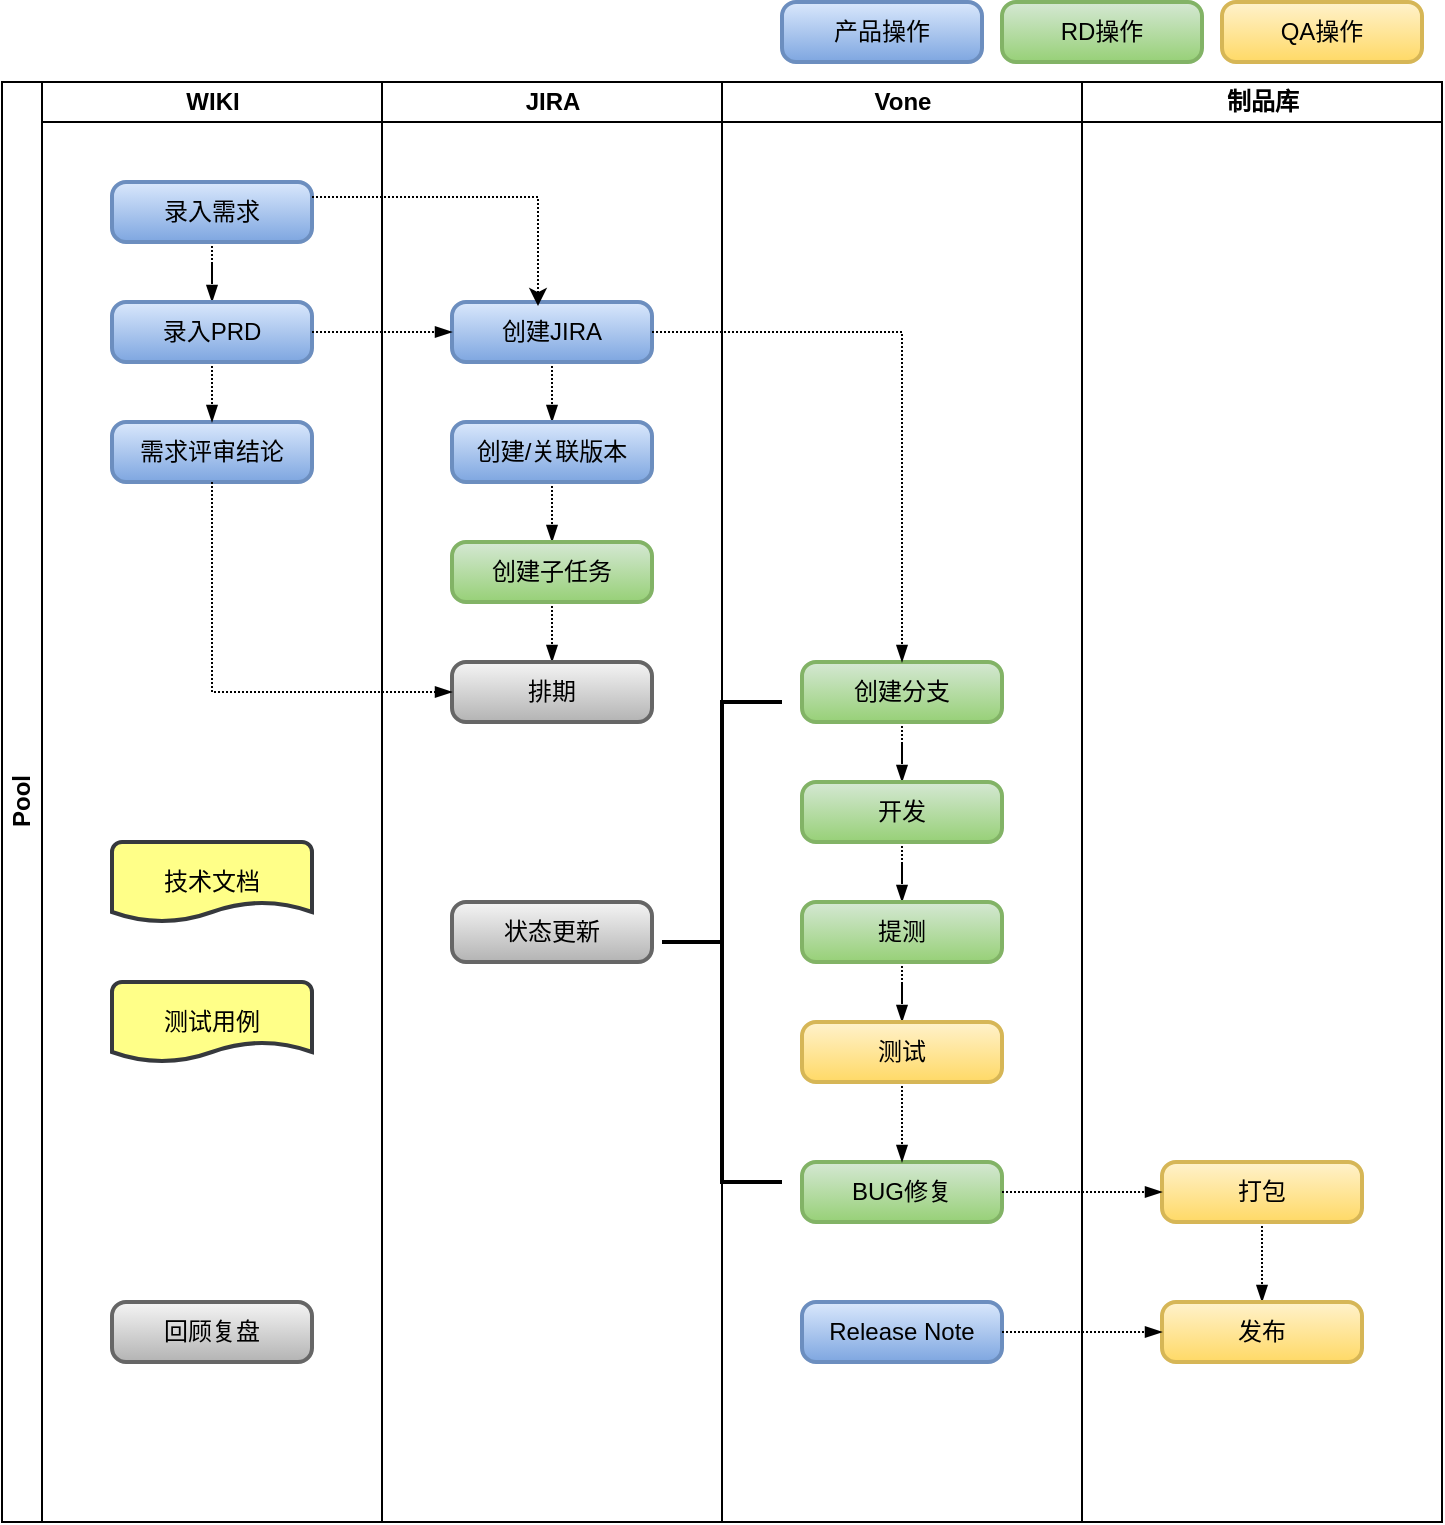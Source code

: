 <mxfile version="13.8.0" type="github"><diagram id="awIXy-unQk1fSzhUkCUH" name="Page-1"><mxGraphModel dx="868" dy="1571" grid="1" gridSize="10" guides="1" tooltips="1" connect="1" arrows="1" fold="1" page="1" pageScale="1" pageWidth="827" pageHeight="1169" background="#FFFFFF" math="0" shadow="0"><root><mxCell id="0"/><mxCell id="1" parent="0"/><mxCell id="ENOQof0FkaaBj1DDEMMl-1" value="Pool" style="swimlane;html=1;childLayout=stackLayout;resizeParent=1;resizeParentMax=0;startSize=20;horizontal=0;horizontalStack=1;" parent="1" vertex="1"><mxGeometry x="100" y="-10" width="540" height="720" as="geometry"/></mxCell><mxCell id="ENOQof0FkaaBj1DDEMMl-2" value="WIKI" style="swimlane;html=1;startSize=20;" parent="ENOQof0FkaaBj1DDEMMl-1" vertex="1"><mxGeometry x="20" width="170" height="720" as="geometry"/></mxCell><mxCell id="ENOQof0FkaaBj1DDEMMl-59" value="测试用例" style="strokeWidth=2;html=1;shape=mxgraph.flowchart.document2;whiteSpace=wrap;size=0.25;fillColor=#ffff88;strokeColor=#36393d;" parent="ENOQof0FkaaBj1DDEMMl-2" vertex="1"><mxGeometry x="35" y="450" width="100" height="40" as="geometry"/></mxCell><mxCell id="ENOQof0FkaaBj1DDEMMl-13" value="需求评审结论" style="rounded=1;whiteSpace=wrap;html=1;absoluteArcSize=1;arcSize=14;strokeWidth=2;fillColor=#dae8fc;strokeColor=#6c8ebf;gradientColor=#7ea6e0;" parent="ENOQof0FkaaBj1DDEMMl-2" vertex="1"><mxGeometry x="35" y="170" width="100" height="30" as="geometry"/></mxCell><mxCell id="ENOQof0FkaaBj1DDEMMl-39" style="edgeStyle=orthogonalEdgeStyle;rounded=0;orthogonalLoop=1;jettySize=auto;html=1;dashed=1;endArrow=blockThin;endFill=1;dashPattern=1 1;" parent="ENOQof0FkaaBj1DDEMMl-2" source="ENOQof0FkaaBj1DDEMMl-8" target="ENOQof0FkaaBj1DDEMMl-9" edge="1"><mxGeometry relative="1" as="geometry"/></mxCell><mxCell id="ENOQof0FkaaBj1DDEMMl-8" value="录入需求" style="rounded=1;whiteSpace=wrap;html=1;absoluteArcSize=1;arcSize=14;strokeWidth=2;fillColor=#dae8fc;strokeColor=#6c8ebf;gradientColor=#7ea6e0;" parent="ENOQof0FkaaBj1DDEMMl-2" vertex="1"><mxGeometry x="35" y="50" width="100" height="30" as="geometry"/></mxCell><mxCell id="ENOQof0FkaaBj1DDEMMl-41" style="edgeStyle=orthogonalEdgeStyle;rounded=0;orthogonalLoop=1;jettySize=auto;html=1;exitX=0.5;exitY=1;exitDx=0;exitDy=0;entryX=0.5;entryY=0;entryDx=0;entryDy=0;dashed=1;endArrow=blockThin;endFill=1;dashPattern=1 1;" parent="ENOQof0FkaaBj1DDEMMl-2" source="ENOQof0FkaaBj1DDEMMl-9" target="ENOQof0FkaaBj1DDEMMl-13" edge="1"><mxGeometry relative="1" as="geometry"/></mxCell><mxCell id="ENOQof0FkaaBj1DDEMMl-9" value="录入PRD" style="rounded=1;whiteSpace=wrap;html=1;absoluteArcSize=1;arcSize=14;strokeWidth=2;fillColor=#dae8fc;strokeColor=#6c8ebf;gradientColor=#7ea6e0;" parent="ENOQof0FkaaBj1DDEMMl-2" vertex="1"><mxGeometry x="35" y="110" width="100" height="30" as="geometry"/></mxCell><mxCell id="ENOQof0FkaaBj1DDEMMl-37" value="回顾复盘" style="rounded=1;whiteSpace=wrap;html=1;absoluteArcSize=1;arcSize=14;strokeWidth=2;gradientColor=#b3b3b3;fillColor=#f5f5f5;strokeColor=#666666;" parent="ENOQof0FkaaBj1DDEMMl-2" vertex="1"><mxGeometry x="35" y="610" width="100" height="30" as="geometry"/></mxCell><mxCell id="ENOQof0FkaaBj1DDEMMl-58" value="技术文档" style="strokeWidth=2;html=1;shape=mxgraph.flowchart.document2;whiteSpace=wrap;size=0.25;fillColor=#ffff88;strokeColor=#36393d;" parent="ENOQof0FkaaBj1DDEMMl-2" vertex="1"><mxGeometry x="35" y="380" width="100" height="40" as="geometry"/></mxCell><mxCell id="ENOQof0FkaaBj1DDEMMl-3" value="JIRA" style="swimlane;html=1;startSize=20;" parent="ENOQof0FkaaBj1DDEMMl-1" vertex="1"><mxGeometry x="190" width="170" height="720" as="geometry"/></mxCell><mxCell id="ENOQof0FkaaBj1DDEMMl-44" style="edgeStyle=orthogonalEdgeStyle;rounded=0;orthogonalLoop=1;jettySize=auto;html=1;exitX=0.5;exitY=1;exitDx=0;exitDy=0;entryX=0.5;entryY=0;entryDx=0;entryDy=0;dashed=1;endArrow=blockThin;endFill=1;dashPattern=1 1;" parent="ENOQof0FkaaBj1DDEMMl-3" source="ENOQof0FkaaBj1DDEMMl-14" target="ENOQof0FkaaBj1DDEMMl-17" edge="1"><mxGeometry relative="1" as="geometry"/></mxCell><mxCell id="ENOQof0FkaaBj1DDEMMl-14" value="创建JIRA" style="rounded=1;whiteSpace=wrap;html=1;absoluteArcSize=1;arcSize=14;strokeWidth=2;fillColor=#dae8fc;strokeColor=#6c8ebf;gradientColor=#7ea6e0;" parent="ENOQof0FkaaBj1DDEMMl-3" vertex="1"><mxGeometry x="35" y="110" width="100" height="30" as="geometry"/></mxCell><mxCell id="ENOQof0FkaaBj1DDEMMl-45" style="edgeStyle=orthogonalEdgeStyle;rounded=0;orthogonalLoop=1;jettySize=auto;html=1;exitX=0.5;exitY=1;exitDx=0;exitDy=0;entryX=0.5;entryY=0;entryDx=0;entryDy=0;dashed=1;endArrow=blockThin;endFill=1;dashPattern=1 1;" parent="ENOQof0FkaaBj1DDEMMl-3" source="ENOQof0FkaaBj1DDEMMl-17" target="ENOQof0FkaaBj1DDEMMl-15" edge="1"><mxGeometry relative="1" as="geometry"/></mxCell><mxCell id="ENOQof0FkaaBj1DDEMMl-17" value="创建/关联版本" style="rounded=1;whiteSpace=wrap;html=1;absoluteArcSize=1;arcSize=14;strokeWidth=2;fillColor=#dae8fc;strokeColor=#6c8ebf;gradientColor=#7ea6e0;" parent="ENOQof0FkaaBj1DDEMMl-3" vertex="1"><mxGeometry x="35" y="170" width="100" height="30" as="geometry"/></mxCell><mxCell id="ENOQof0FkaaBj1DDEMMl-46" style="edgeStyle=orthogonalEdgeStyle;rounded=0;orthogonalLoop=1;jettySize=auto;html=1;exitX=0.5;exitY=1;exitDx=0;exitDy=0;entryX=0.5;entryY=0;entryDx=0;entryDy=0;dashed=1;endArrow=blockThin;endFill=1;dashPattern=1 1;" parent="ENOQof0FkaaBj1DDEMMl-3" source="ENOQof0FkaaBj1DDEMMl-15" target="ENOQof0FkaaBj1DDEMMl-16" edge="1"><mxGeometry relative="1" as="geometry"/></mxCell><mxCell id="ENOQof0FkaaBj1DDEMMl-15" value="创建子任务" style="rounded=1;whiteSpace=wrap;html=1;absoluteArcSize=1;arcSize=14;strokeWidth=2;fillColor=#d5e8d4;strokeColor=#82b366;gradientColor=#97d077;" parent="ENOQof0FkaaBj1DDEMMl-3" vertex="1"><mxGeometry x="35" y="230" width="100" height="30" as="geometry"/></mxCell><mxCell id="ENOQof0FkaaBj1DDEMMl-16" value="排期" style="rounded=1;whiteSpace=wrap;html=1;absoluteArcSize=1;arcSize=14;strokeWidth=2;gradientColor=#b3b3b3;fillColor=#f5f5f5;strokeColor=#666666;" parent="ENOQof0FkaaBj1DDEMMl-3" vertex="1"><mxGeometry x="35" y="290" width="100" height="30" as="geometry"/></mxCell><mxCell id="ENOQof0FkaaBj1DDEMMl-34" value="状态更新" style="rounded=1;whiteSpace=wrap;html=1;absoluteArcSize=1;arcSize=14;strokeWidth=2;gradientColor=#b3b3b3;fillColor=#f5f5f5;strokeColor=#666666;" parent="ENOQof0FkaaBj1DDEMMl-3" vertex="1"><mxGeometry x="35" y="410" width="100" height="30" as="geometry"/></mxCell><mxCell id="ENOQof0FkaaBj1DDEMMl-4" value="Vone" style="swimlane;html=1;startSize=20;" parent="ENOQof0FkaaBj1DDEMMl-1" vertex="1"><mxGeometry x="360" width="180" height="720" as="geometry"/></mxCell><mxCell id="ENOQof0FkaaBj1DDEMMl-38" value="BUG修复" style="rounded=1;whiteSpace=wrap;html=1;absoluteArcSize=1;arcSize=14;strokeWidth=2;fillColor=#d5e8d4;strokeColor=#82b366;gradientColor=#97d077;" parent="ENOQof0FkaaBj1DDEMMl-4" vertex="1"><mxGeometry x="40" y="540" width="100" height="30" as="geometry"/></mxCell><mxCell id="ENOQof0FkaaBj1DDEMMl-49" style="edgeStyle=orthogonalEdgeStyle;rounded=0;orthogonalLoop=1;jettySize=auto;html=1;dashed=1;endArrow=blockThin;endFill=1;dashPattern=1 1;" parent="ENOQof0FkaaBj1DDEMMl-4" source="ENOQof0FkaaBj1DDEMMl-18" target="ENOQof0FkaaBj1DDEMMl-20" edge="1"><mxGeometry relative="1" as="geometry"/></mxCell><mxCell id="ENOQof0FkaaBj1DDEMMl-18" value="创建分支" style="rounded=1;whiteSpace=wrap;html=1;absoluteArcSize=1;arcSize=14;strokeWidth=2;fillColor=#d5e8d4;strokeColor=#82b366;gradientColor=#97d077;" parent="ENOQof0FkaaBj1DDEMMl-4" vertex="1"><mxGeometry x="40" y="290" width="100" height="30" as="geometry"/></mxCell><mxCell id="ENOQof0FkaaBj1DDEMMl-50" style="edgeStyle=orthogonalEdgeStyle;rounded=0;orthogonalLoop=1;jettySize=auto;html=1;dashed=1;endArrow=blockThin;endFill=1;dashPattern=1 1;" parent="ENOQof0FkaaBj1DDEMMl-4" source="ENOQof0FkaaBj1DDEMMl-20" target="ENOQof0FkaaBj1DDEMMl-24" edge="1"><mxGeometry relative="1" as="geometry"/></mxCell><mxCell id="ENOQof0FkaaBj1DDEMMl-20" value="开发" style="rounded=1;whiteSpace=wrap;html=1;absoluteArcSize=1;arcSize=14;strokeWidth=2;fillColor=#d5e8d4;strokeColor=#82b366;gradientColor=#97d077;" parent="ENOQof0FkaaBj1DDEMMl-4" vertex="1"><mxGeometry x="40" y="350" width="100" height="30" as="geometry"/></mxCell><mxCell id="ENOQof0FkaaBj1DDEMMl-51" style="edgeStyle=orthogonalEdgeStyle;rounded=0;orthogonalLoop=1;jettySize=auto;html=1;entryX=0.5;entryY=0;entryDx=0;entryDy=0;dashed=1;endArrow=blockThin;endFill=1;dashPattern=1 1;" parent="ENOQof0FkaaBj1DDEMMl-4" source="ENOQof0FkaaBj1DDEMMl-24" target="ENOQof0FkaaBj1DDEMMl-25" edge="1"><mxGeometry relative="1" as="geometry"/></mxCell><mxCell id="ENOQof0FkaaBj1DDEMMl-24" value="提测" style="rounded=1;whiteSpace=wrap;html=1;absoluteArcSize=1;arcSize=14;strokeWidth=2;fillColor=#d5e8d4;strokeColor=#82b366;gradientColor=#97d077;" parent="ENOQof0FkaaBj1DDEMMl-4" vertex="1"><mxGeometry x="40" y="410" width="100" height="30" as="geometry"/></mxCell><mxCell id="ENOQof0FkaaBj1DDEMMl-52" style="edgeStyle=orthogonalEdgeStyle;rounded=0;orthogonalLoop=1;jettySize=auto;html=1;entryX=0.5;entryY=0;entryDx=0;entryDy=0;dashed=1;endArrow=blockThin;endFill=1;dashPattern=1 1;" parent="ENOQof0FkaaBj1DDEMMl-4" source="ENOQof0FkaaBj1DDEMMl-25" target="ENOQof0FkaaBj1DDEMMl-38" edge="1"><mxGeometry relative="1" as="geometry"/></mxCell><mxCell id="ENOQof0FkaaBj1DDEMMl-25" value="测试" style="rounded=1;whiteSpace=wrap;html=1;absoluteArcSize=1;arcSize=14;strokeWidth=2;fillColor=#fff2cc;strokeColor=#d6b656;gradientColor=#ffd966;" parent="ENOQof0FkaaBj1DDEMMl-4" vertex="1"><mxGeometry x="40" y="470" width="100" height="30" as="geometry"/></mxCell><mxCell id="ENOQof0FkaaBj1DDEMMl-33" value="Release Note" style="rounded=1;whiteSpace=wrap;html=1;absoluteArcSize=1;arcSize=14;strokeWidth=2;fillColor=#dae8fc;strokeColor=#6c8ebf;gradientColor=#7ea6e0;" parent="ENOQof0FkaaBj1DDEMMl-4" vertex="1"><mxGeometry x="40" y="610" width="100" height="30" as="geometry"/></mxCell><mxCell id="ENOQof0FkaaBj1DDEMMl-74" value="" style="strokeWidth=2;html=1;shape=mxgraph.flowchart.annotation_2;align=left;labelPosition=right;pointerEvents=1;" parent="ENOQof0FkaaBj1DDEMMl-4" vertex="1"><mxGeometry x="-30" y="310" width="60" height="240" as="geometry"/></mxCell><mxCell id="ENOQof0FkaaBj1DDEMMl-42" style="edgeStyle=orthogonalEdgeStyle;rounded=0;orthogonalLoop=1;jettySize=auto;html=1;exitX=1;exitY=0.25;exitDx=0;exitDy=0;entryX=0.43;entryY=0.067;entryDx=0;entryDy=0;entryPerimeter=0;dashed=1;dashPattern=1 1;" parent="ENOQof0FkaaBj1DDEMMl-1" source="ENOQof0FkaaBj1DDEMMl-8" target="ENOQof0FkaaBj1DDEMMl-14" edge="1"><mxGeometry relative="1" as="geometry"/></mxCell><mxCell id="ENOQof0FkaaBj1DDEMMl-43" style="edgeStyle=orthogonalEdgeStyle;rounded=0;orthogonalLoop=1;jettySize=auto;html=1;exitX=1;exitY=0.5;exitDx=0;exitDy=0;dashed=1;endArrow=blockThin;endFill=1;dashPattern=1 1;" parent="ENOQof0FkaaBj1DDEMMl-1" source="ENOQof0FkaaBj1DDEMMl-9" target="ENOQof0FkaaBj1DDEMMl-14" edge="1"><mxGeometry relative="1" as="geometry"/></mxCell><mxCell id="ENOQof0FkaaBj1DDEMMl-47" style="edgeStyle=orthogonalEdgeStyle;rounded=0;orthogonalLoop=1;jettySize=auto;html=1;exitX=0.5;exitY=1;exitDx=0;exitDy=0;entryX=0;entryY=0.5;entryDx=0;entryDy=0;dashed=1;endArrow=blockThin;endFill=1;dashPattern=1 1;" parent="ENOQof0FkaaBj1DDEMMl-1" source="ENOQof0FkaaBj1DDEMMl-13" target="ENOQof0FkaaBj1DDEMMl-16" edge="1"><mxGeometry relative="1" as="geometry"/></mxCell><mxCell id="ENOQof0FkaaBj1DDEMMl-48" style="edgeStyle=orthogonalEdgeStyle;rounded=0;orthogonalLoop=1;jettySize=auto;html=1;exitX=1;exitY=0.5;exitDx=0;exitDy=0;entryX=0.5;entryY=0;entryDx=0;entryDy=0;dashed=1;endArrow=blockThin;endFill=1;dashPattern=1 1;" parent="ENOQof0FkaaBj1DDEMMl-1" source="ENOQof0FkaaBj1DDEMMl-14" target="ENOQof0FkaaBj1DDEMMl-18" edge="1"><mxGeometry relative="1" as="geometry"/></mxCell><mxCell id="ENOQof0FkaaBj1DDEMMl-26" value="制品库" style="swimlane;html=1;startSize=20;" parent="1" vertex="1"><mxGeometry x="640" y="-10" width="180" height="720" as="geometry"/></mxCell><mxCell id="ENOQof0FkaaBj1DDEMMl-55" style="edgeStyle=orthogonalEdgeStyle;rounded=0;orthogonalLoop=1;jettySize=auto;html=1;entryX=0.5;entryY=0;entryDx=0;entryDy=0;dashed=1;endArrow=blockThin;endFill=1;dashPattern=1 1;" parent="ENOQof0FkaaBj1DDEMMl-26" source="ENOQof0FkaaBj1DDEMMl-31" target="ENOQof0FkaaBj1DDEMMl-32" edge="1"><mxGeometry relative="1" as="geometry"/></mxCell><mxCell id="ENOQof0FkaaBj1DDEMMl-31" value="打包" style="rounded=1;whiteSpace=wrap;html=1;absoluteArcSize=1;arcSize=14;strokeWidth=2;fillColor=#fff2cc;strokeColor=#d6b656;gradientColor=#ffd966;" parent="ENOQof0FkaaBj1DDEMMl-26" vertex="1"><mxGeometry x="40" y="540" width="100" height="30" as="geometry"/></mxCell><mxCell id="ENOQof0FkaaBj1DDEMMl-32" value="发布" style="rounded=1;whiteSpace=wrap;html=1;absoluteArcSize=1;arcSize=14;strokeWidth=2;fillColor=#fff2cc;strokeColor=#d6b656;gradientColor=#ffd966;" parent="ENOQof0FkaaBj1DDEMMl-26" vertex="1"><mxGeometry x="40" y="610" width="100" height="30" as="geometry"/></mxCell><mxCell id="ENOQof0FkaaBj1DDEMMl-54" style="edgeStyle=orthogonalEdgeStyle;rounded=0;orthogonalLoop=1;jettySize=auto;html=1;entryX=0;entryY=0.5;entryDx=0;entryDy=0;dashed=1;endArrow=blockThin;endFill=1;dashPattern=1 1;" parent="1" source="ENOQof0FkaaBj1DDEMMl-38" target="ENOQof0FkaaBj1DDEMMl-31" edge="1"><mxGeometry relative="1" as="geometry"/></mxCell><mxCell id="ENOQof0FkaaBj1DDEMMl-57" style="edgeStyle=orthogonalEdgeStyle;rounded=0;orthogonalLoop=1;jettySize=auto;html=1;entryX=0;entryY=0.5;entryDx=0;entryDy=0;dashed=1;endArrow=blockThin;endFill=1;dashPattern=1 1;" parent="1" source="ENOQof0FkaaBj1DDEMMl-33" target="ENOQof0FkaaBj1DDEMMl-32" edge="1"><mxGeometry relative="1" as="geometry"/></mxCell><mxCell id="ENOQof0FkaaBj1DDEMMl-69" value="产品操作" style="rounded=1;whiteSpace=wrap;html=1;absoluteArcSize=1;arcSize=14;strokeWidth=2;fillColor=#dae8fc;strokeColor=#6c8ebf;gradientColor=#7ea6e0;" parent="1" vertex="1"><mxGeometry x="490" y="-50" width="100" height="30" as="geometry"/></mxCell><mxCell id="ENOQof0FkaaBj1DDEMMl-70" value="RD操作" style="rounded=1;whiteSpace=wrap;html=1;absoluteArcSize=1;arcSize=14;strokeWidth=2;fillColor=#d5e8d4;strokeColor=#82b366;gradientColor=#97d077;" parent="1" vertex="1"><mxGeometry x="600" y="-50" width="100" height="30" as="geometry"/></mxCell><mxCell id="ENOQof0FkaaBj1DDEMMl-73" value="QA操作" style="rounded=1;whiteSpace=wrap;html=1;absoluteArcSize=1;arcSize=14;strokeWidth=2;fillColor=#fff2cc;strokeColor=#d6b656;gradientColor=#ffd966;" parent="1" vertex="1"><mxGeometry x="710" y="-50" width="100" height="30" as="geometry"/></mxCell></root></mxGraphModel></diagram></mxfile>
